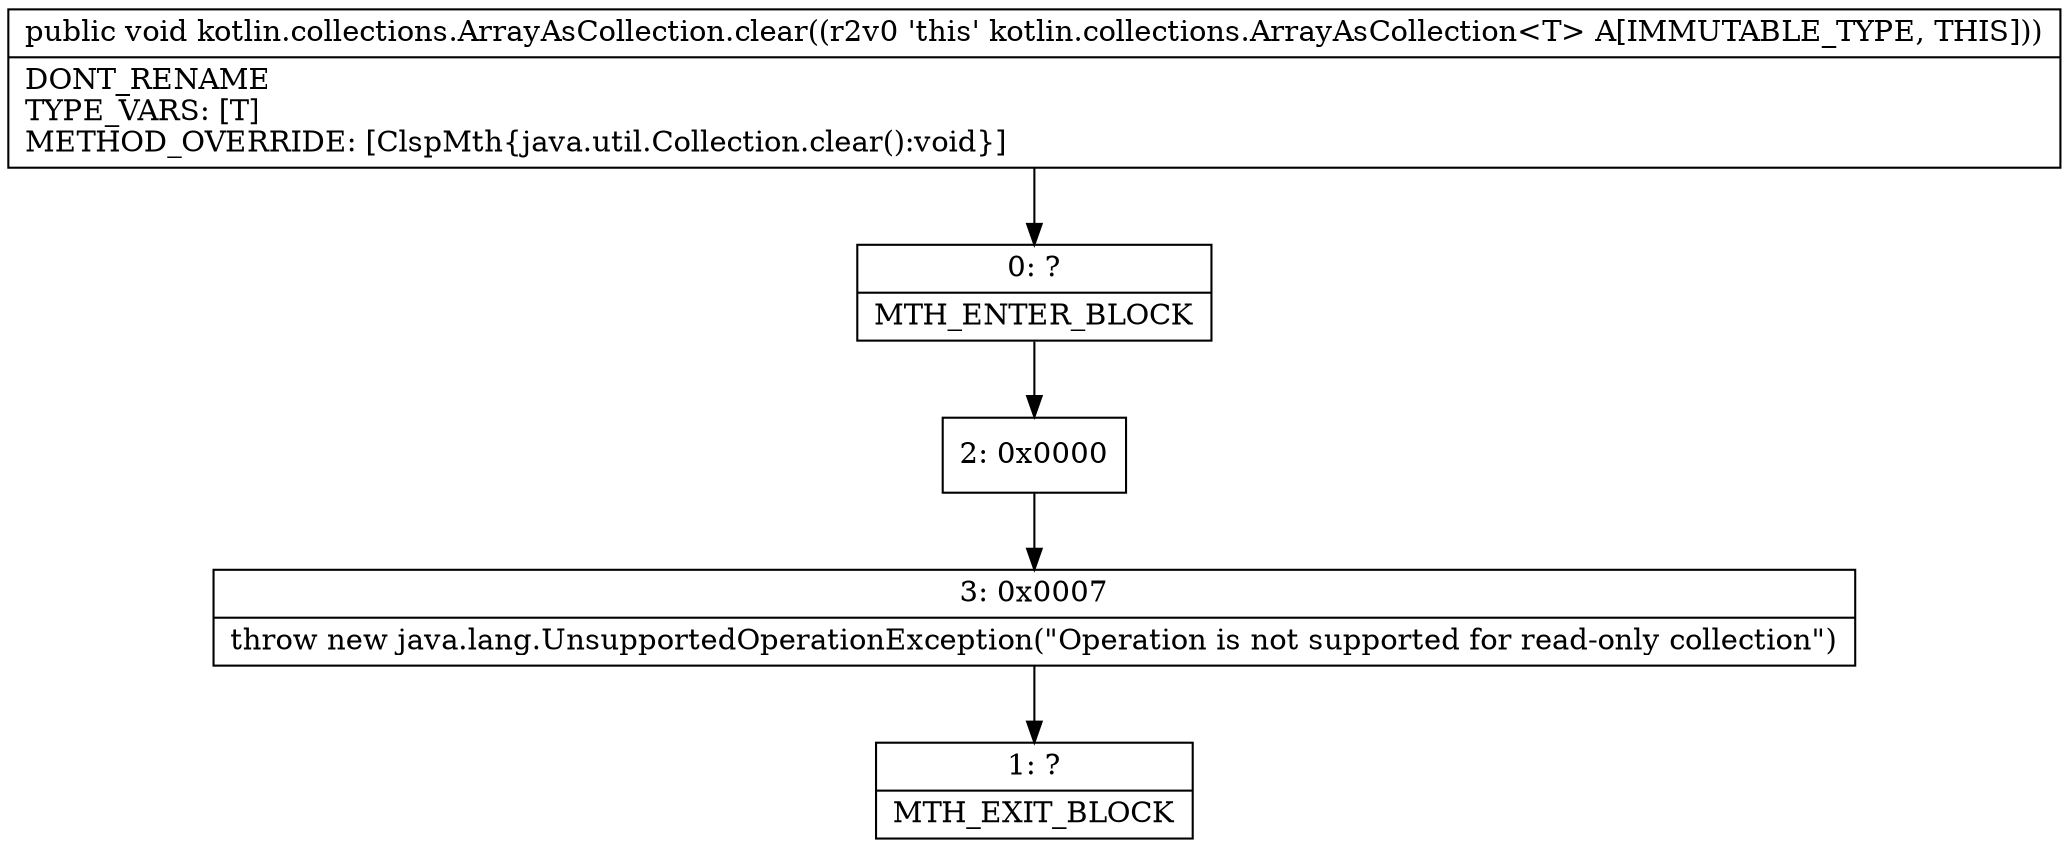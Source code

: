 digraph "CFG forkotlin.collections.ArrayAsCollection.clear()V" {
Node_0 [shape=record,label="{0\:\ ?|MTH_ENTER_BLOCK\l}"];
Node_2 [shape=record,label="{2\:\ 0x0000}"];
Node_3 [shape=record,label="{3\:\ 0x0007|throw new java.lang.UnsupportedOperationException(\"Operation is not supported for read\-only collection\")\l}"];
Node_1 [shape=record,label="{1\:\ ?|MTH_EXIT_BLOCK\l}"];
MethodNode[shape=record,label="{public void kotlin.collections.ArrayAsCollection.clear((r2v0 'this' kotlin.collections.ArrayAsCollection\<T\> A[IMMUTABLE_TYPE, THIS]))  | DONT_RENAME\lTYPE_VARS: [T]\lMETHOD_OVERRIDE: [ClspMth\{java.util.Collection.clear():void\}]\l}"];
MethodNode -> Node_0;Node_0 -> Node_2;
Node_2 -> Node_3;
Node_3 -> Node_1;
}

